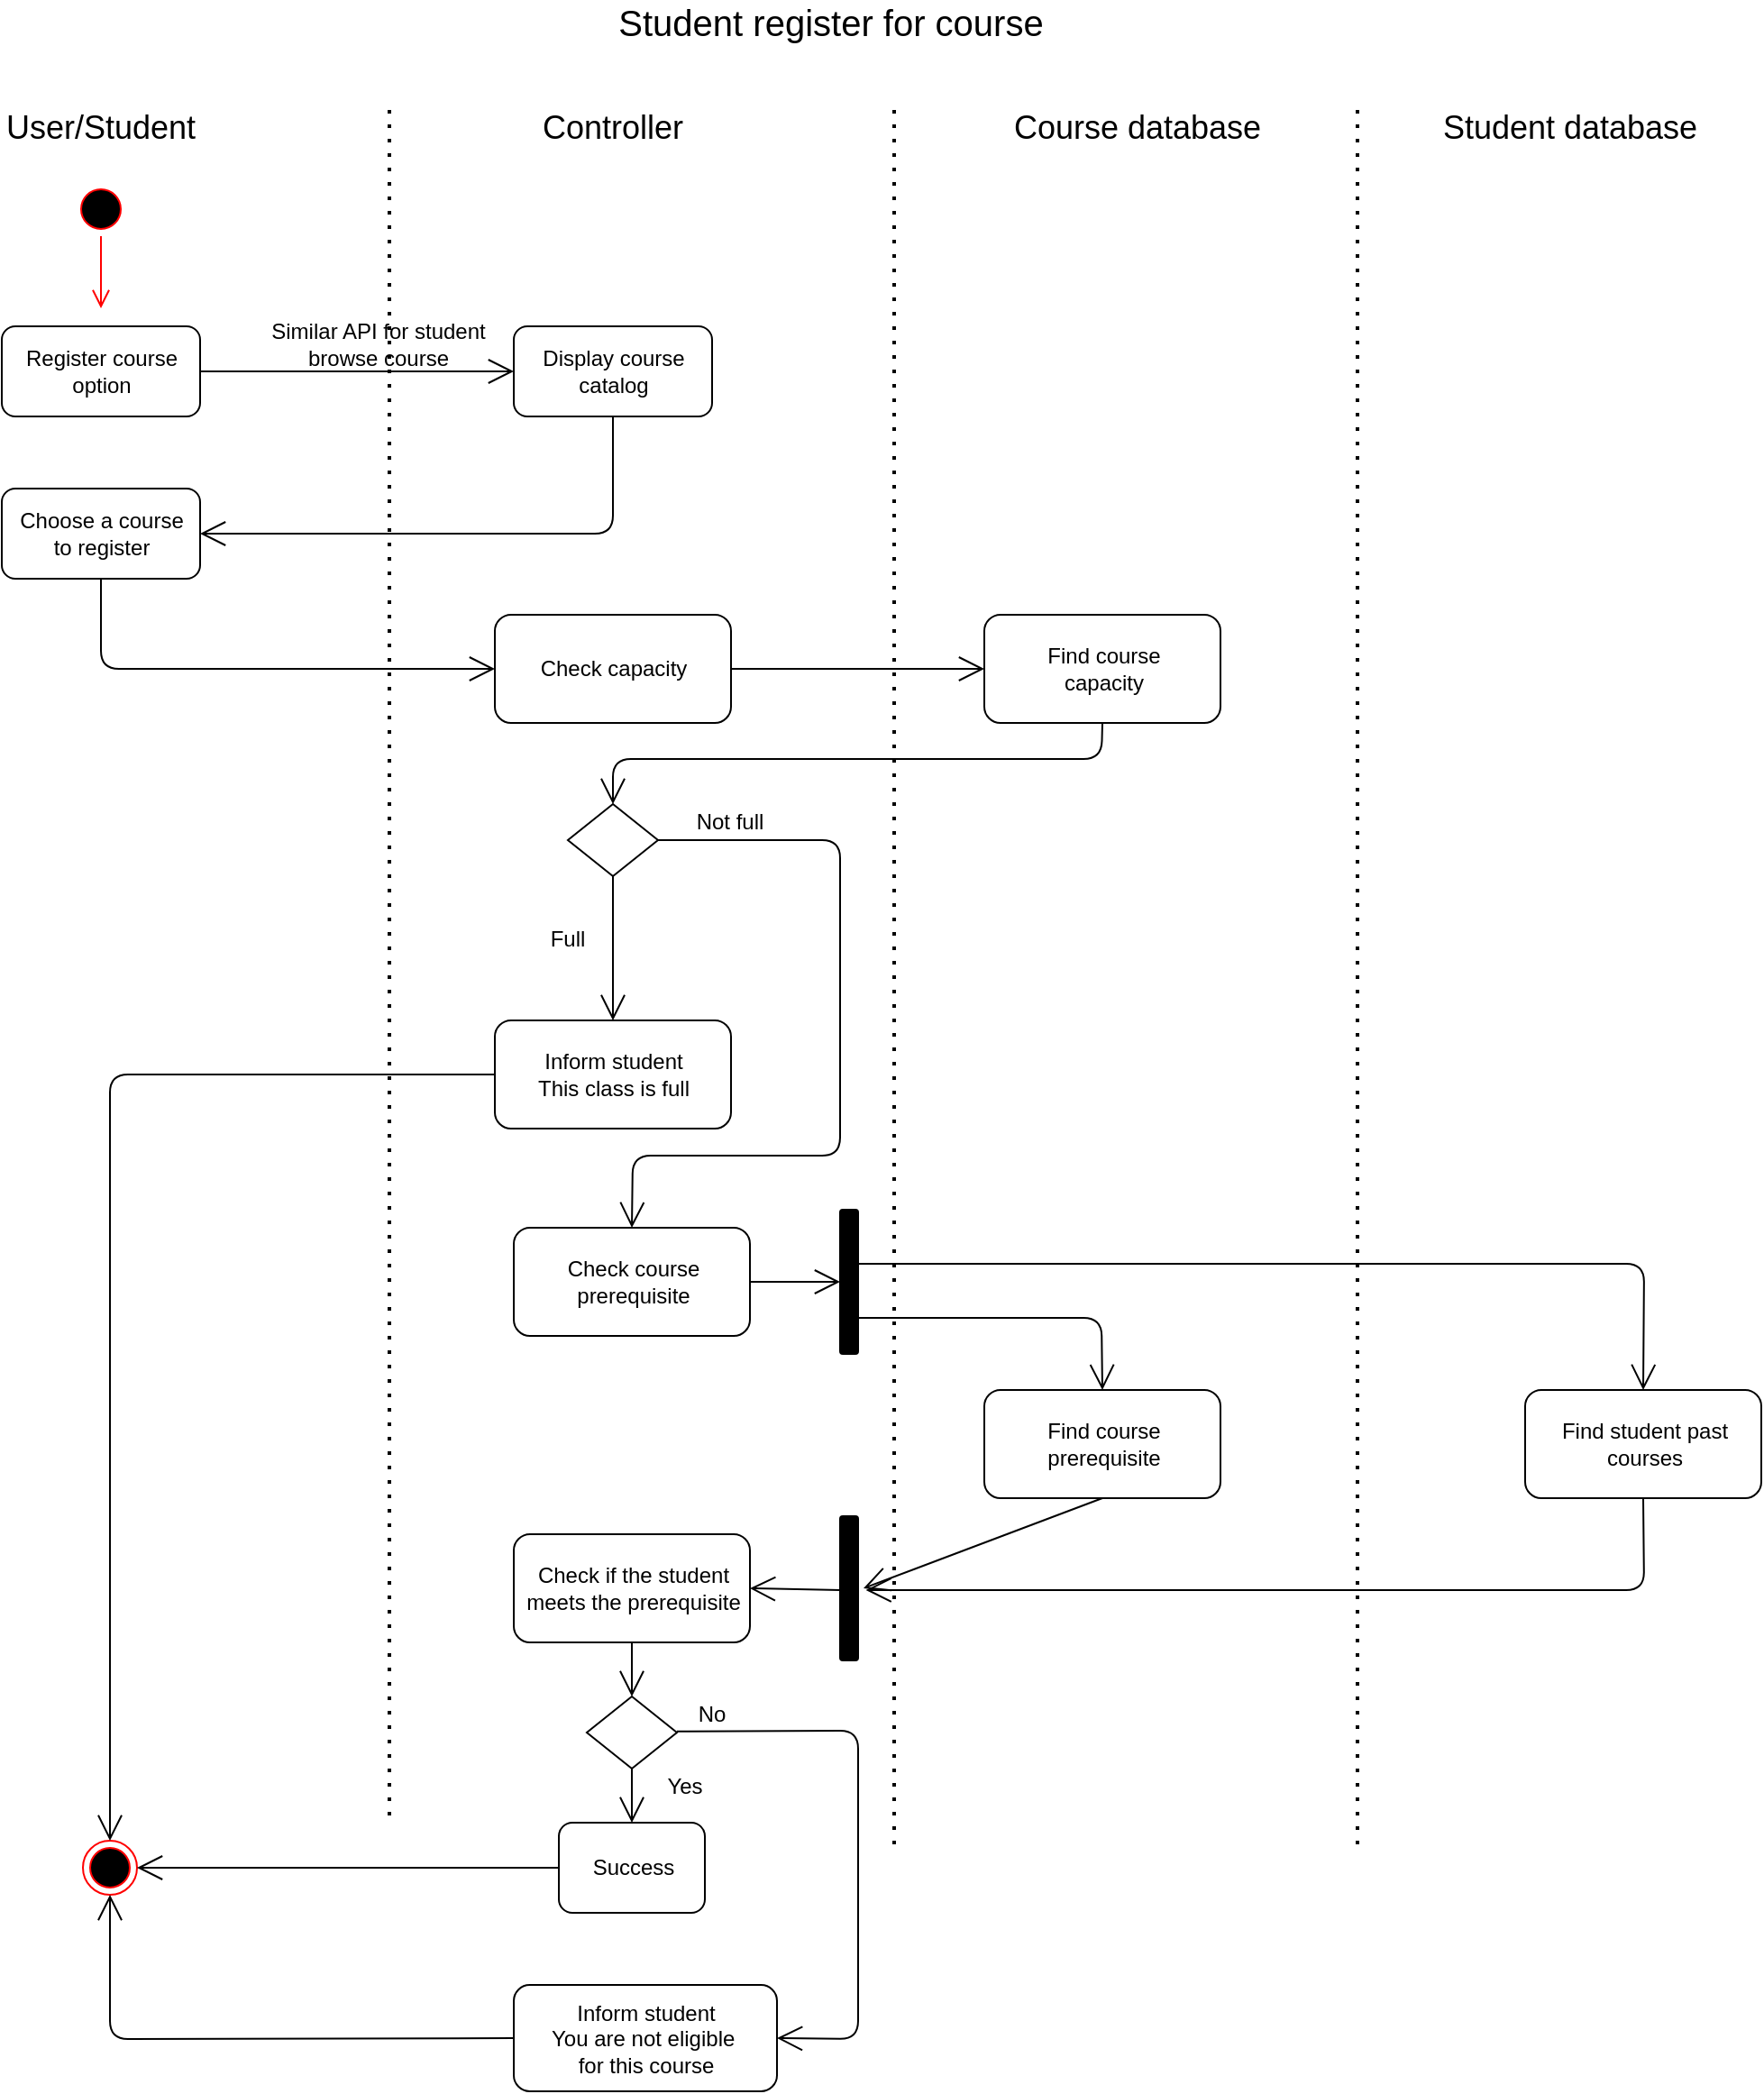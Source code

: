 <mxfile version="13.7.5" type="device"><diagram id="bJvR6DlNhFxQlTZjNbpS" name="Page-1"><mxGraphModel dx="1240" dy="573" grid="1" gridSize="10" guides="1" tooltips="1" connect="1" arrows="1" fold="1" page="1" pageScale="1" pageWidth="827" pageHeight="1169" math="0" shadow="0"><root><mxCell id="0"/><mxCell id="1" parent="0"/><mxCell id="Vd4Y22naGTQQr9IHj9u7-1" value="&lt;font style=&quot;font-size: 20px&quot;&gt;Student register for course&lt;/font&gt;" style="text;html=1;strokeColor=none;fillColor=none;align=center;verticalAlign=middle;whiteSpace=wrap;rounded=0;" vertex="1" parent="1"><mxGeometry x="390" y="21" width="290" height="20" as="geometry"/></mxCell><mxCell id="Vd4Y22naGTQQr9IHj9u7-2" value="&lt;font style=&quot;font-size: 18px&quot;&gt;User/Student&lt;/font&gt;" style="text;html=1;strokeColor=none;fillColor=none;align=center;verticalAlign=middle;whiteSpace=wrap;rounded=0;" vertex="1" parent="1"><mxGeometry x="90" y="80" width="80" height="20" as="geometry"/></mxCell><mxCell id="Vd4Y22naGTQQr9IHj9u7-3" value="&lt;font style=&quot;font-size: 18px&quot;&gt;Controller&lt;/font&gt;" style="text;html=1;strokeColor=none;fillColor=none;align=center;verticalAlign=middle;whiteSpace=wrap;rounded=0;" vertex="1" parent="1"><mxGeometry x="374" y="80" width="80" height="20" as="geometry"/></mxCell><mxCell id="Vd4Y22naGTQQr9IHj9u7-4" value="&lt;span style=&quot;font-size: 18px&quot;&gt;Course database&lt;/span&gt;" style="text;html=1;strokeColor=none;fillColor=none;align=center;verticalAlign=middle;whiteSpace=wrap;rounded=0;" vertex="1" parent="1"><mxGeometry x="630" y="80" width="150" height="20" as="geometry"/></mxCell><mxCell id="Vd4Y22naGTQQr9IHj9u7-5" value="" style="endArrow=none;dashed=1;html=1;dashPattern=1 3;strokeWidth=2;" edge="1" parent="1"><mxGeometry width="50" height="50" relative="1" as="geometry"><mxPoint x="290" y="80" as="sourcePoint"/><mxPoint x="290" y="1031" as="targetPoint"/></mxGeometry></mxCell><mxCell id="Vd4Y22naGTQQr9IHj9u7-6" value="" style="endArrow=none;dashed=1;html=1;dashPattern=1 3;strokeWidth=2;" edge="1" parent="1"><mxGeometry width="50" height="50" relative="1" as="geometry"><mxPoint x="570" y="80" as="sourcePoint"/><mxPoint x="570" y="1043" as="targetPoint"/></mxGeometry></mxCell><mxCell id="Vd4Y22naGTQQr9IHj9u7-10" value="" style="ellipse;html=1;shape=startState;fillColor=#000000;strokeColor=#ff0000;" vertex="1" parent="1"><mxGeometry x="115" y="120" width="30" height="30" as="geometry"/></mxCell><mxCell id="Vd4Y22naGTQQr9IHj9u7-11" value="" style="edgeStyle=orthogonalEdgeStyle;html=1;verticalAlign=bottom;endArrow=open;endSize=8;strokeColor=#ff0000;" edge="1" source="Vd4Y22naGTQQr9IHj9u7-10" parent="1"><mxGeometry relative="1" as="geometry"><mxPoint x="130" y="190" as="targetPoint"/></mxGeometry></mxCell><mxCell id="Vd4Y22naGTQQr9IHj9u7-13" value="Register course &lt;br&gt;option" style="html=1;rounded=1;" vertex="1" parent="1"><mxGeometry x="75" y="200" width="110" height="50" as="geometry"/></mxCell><mxCell id="Vd4Y22naGTQQr9IHj9u7-14" value="Display course &lt;br&gt;catalog" style="html=1;rounded=1;" vertex="1" parent="1"><mxGeometry x="359" y="200" width="110" height="50" as="geometry"/></mxCell><mxCell id="Vd4Y22naGTQQr9IHj9u7-17" value="" style="endArrow=open;endFill=1;endSize=12;html=1;entryX=0;entryY=0.5;entryDx=0;entryDy=0;exitX=1;exitY=0.5;exitDx=0;exitDy=0;" edge="1" parent="1" source="Vd4Y22naGTQQr9IHj9u7-13" target="Vd4Y22naGTQQr9IHj9u7-14"><mxGeometry width="160" relative="1" as="geometry"><mxPoint x="230" y="200" as="sourcePoint"/><mxPoint x="345" y="224.5" as="targetPoint"/></mxGeometry></mxCell><mxCell id="Vd4Y22naGTQQr9IHj9u7-64" value="Similar API for student browse course" style="text;html=1;strokeColor=none;fillColor=none;align=center;verticalAlign=middle;whiteSpace=wrap;rounded=0;" vertex="1" parent="1"><mxGeometry x="209" y="200" width="150" height="20" as="geometry"/></mxCell><mxCell id="Vd4Y22naGTQQr9IHj9u7-66" value="Choose a course&lt;br&gt;to register" style="html=1;rounded=1;" vertex="1" parent="1"><mxGeometry x="75" y="290" width="110" height="50" as="geometry"/></mxCell><mxCell id="Vd4Y22naGTQQr9IHj9u7-67" value="" style="endArrow=open;endFill=1;endSize=12;html=1;entryX=1;entryY=0.5;entryDx=0;entryDy=0;exitX=0.5;exitY=1;exitDx=0;exitDy=0;" edge="1" parent="1" source="Vd4Y22naGTQQr9IHj9u7-14" target="Vd4Y22naGTQQr9IHj9u7-66"><mxGeometry width="160" relative="1" as="geometry"><mxPoint x="195" y="235" as="sourcePoint"/><mxPoint x="369" y="235" as="targetPoint"/><Array as="points"><mxPoint x="414" y="315"/></Array></mxGeometry></mxCell><mxCell id="Vd4Y22naGTQQr9IHj9u7-68" value="Check capacity" style="html=1;rounded=1;" vertex="1" parent="1"><mxGeometry x="348.5" y="360" width="131" height="60" as="geometry"/></mxCell><mxCell id="Vd4Y22naGTQQr9IHj9u7-69" value="" style="endArrow=open;endFill=1;endSize=12;html=1;entryX=0;entryY=0.5;entryDx=0;entryDy=0;exitX=0.5;exitY=1;exitDx=0;exitDy=0;" edge="1" parent="1" source="Vd4Y22naGTQQr9IHj9u7-66" target="Vd4Y22naGTQQr9IHj9u7-68"><mxGeometry width="160" relative="1" as="geometry"><mxPoint x="195" y="235" as="sourcePoint"/><mxPoint x="369" y="235" as="targetPoint"/><Array as="points"><mxPoint x="130" y="390"/></Array></mxGeometry></mxCell><mxCell id="Vd4Y22naGTQQr9IHj9u7-70" value="Find course&lt;br&gt;capacity" style="html=1;rounded=1;" vertex="1" parent="1"><mxGeometry x="620" y="360" width="131" height="60" as="geometry"/></mxCell><mxCell id="Vd4Y22naGTQQr9IHj9u7-71" value="" style="endArrow=open;endFill=1;endSize=12;html=1;exitX=1;exitY=0.5;exitDx=0;exitDy=0;entryX=0;entryY=0.5;entryDx=0;entryDy=0;" edge="1" parent="1" source="Vd4Y22naGTQQr9IHj9u7-68" target="Vd4Y22naGTQQr9IHj9u7-70"><mxGeometry width="160" relative="1" as="geometry"><mxPoint x="320" y="410" as="sourcePoint"/><mxPoint x="480" y="410" as="targetPoint"/></mxGeometry></mxCell><mxCell id="Vd4Y22naGTQQr9IHj9u7-72" value="" style="endArrow=open;endFill=1;endSize=12;html=1;exitX=0.5;exitY=1;exitDx=0;exitDy=0;entryX=0.5;entryY=0;entryDx=0;entryDy=0;" edge="1" parent="1" source="Vd4Y22naGTQQr9IHj9u7-70" target="Vd4Y22naGTQQr9IHj9u7-73"><mxGeometry width="160" relative="1" as="geometry"><mxPoint x="489.5" y="400" as="sourcePoint"/><mxPoint x="630" y="400" as="targetPoint"/><Array as="points"><mxPoint x="685" y="440"/><mxPoint x="414" y="440"/></Array></mxGeometry></mxCell><mxCell id="Vd4Y22naGTQQr9IHj9u7-73" value="" style="rhombus;whiteSpace=wrap;html=1;" vertex="1" parent="1"><mxGeometry x="389" y="465" width="50" height="40" as="geometry"/></mxCell><mxCell id="Vd4Y22naGTQQr9IHj9u7-75" value="&lt;span style=&quot;font-size: 18px&quot;&gt;Student database&lt;/span&gt;" style="text;html=1;strokeColor=none;fillColor=none;align=center;verticalAlign=middle;whiteSpace=wrap;rounded=0;" vertex="1" parent="1"><mxGeometry x="870" y="80" width="150" height="20" as="geometry"/></mxCell><mxCell id="Vd4Y22naGTQQr9IHj9u7-76" value="" style="endArrow=none;dashed=1;html=1;dashPattern=1 3;strokeWidth=2;" edge="1" parent="1"><mxGeometry width="50" height="50" relative="1" as="geometry"><mxPoint x="827.0" y="80" as="sourcePoint"/><mxPoint x="827.0" y="1043" as="targetPoint"/></mxGeometry></mxCell><mxCell id="Vd4Y22naGTQQr9IHj9u7-77" value="Full" style="text;html=1;strokeColor=none;fillColor=none;align=center;verticalAlign=middle;whiteSpace=wrap;rounded=0;" vertex="1" parent="1"><mxGeometry x="348.5" y="530" width="80" height="20" as="geometry"/></mxCell><mxCell id="Vd4Y22naGTQQr9IHj9u7-81" value="Inform student&lt;br&gt;This class is full" style="html=1;rounded=1;" vertex="1" parent="1"><mxGeometry x="348.5" y="585" width="131" height="60" as="geometry"/></mxCell><mxCell id="Vd4Y22naGTQQr9IHj9u7-84" value="Not full" style="text;html=1;strokeColor=none;fillColor=none;align=center;verticalAlign=middle;whiteSpace=wrap;rounded=0;" vertex="1" parent="1"><mxGeometry x="439" y="465" width="80" height="20" as="geometry"/></mxCell><mxCell id="Vd4Y22naGTQQr9IHj9u7-85" value="Check course&lt;br&gt;prerequisite" style="html=1;rounded=1;" vertex="1" parent="1"><mxGeometry x="359" y="700" width="131" height="60" as="geometry"/></mxCell><mxCell id="Vd4Y22naGTQQr9IHj9u7-86" value="" style="endArrow=open;endFill=1;endSize=12;html=1;exitX=1;exitY=0.5;exitDx=0;exitDy=0;entryX=0.5;entryY=0;entryDx=0;entryDy=0;" edge="1" parent="1" source="Vd4Y22naGTQQr9IHj9u7-73" target="Vd4Y22naGTQQr9IHj9u7-85"><mxGeometry width="160" relative="1" as="geometry"><mxPoint x="736.5" y="670.0" as="sourcePoint"/><mxPoint x="490" y="735" as="targetPoint"/><Array as="points"><mxPoint x="540" y="485"/><mxPoint x="540" y="550"/><mxPoint x="540" y="660"/><mxPoint x="425" y="660"/></Array></mxGeometry></mxCell><mxCell id="Vd4Y22naGTQQr9IHj9u7-90" value="" style="endArrow=open;endFill=1;endSize=12;html=1;exitX=0.5;exitY=1;exitDx=0;exitDy=0;entryX=0.5;entryY=0;entryDx=0;entryDy=0;" edge="1" parent="1" source="Vd4Y22naGTQQr9IHj9u7-73" target="Vd4Y22naGTQQr9IHj9u7-81"><mxGeometry width="160" relative="1" as="geometry"><mxPoint x="520" y="550" as="sourcePoint"/><mxPoint x="680" y="550" as="targetPoint"/></mxGeometry></mxCell><mxCell id="Vd4Y22naGTQQr9IHj9u7-91" value="Find course&lt;br&gt;prerequisite" style="html=1;rounded=1;" vertex="1" parent="1"><mxGeometry x="620" y="790" width="131" height="60" as="geometry"/></mxCell><mxCell id="Vd4Y22naGTQQr9IHj9u7-92" value="Find student past&lt;br&gt;courses" style="html=1;rounded=1;" vertex="1" parent="1"><mxGeometry x="920" y="790" width="131" height="60" as="geometry"/></mxCell><mxCell id="Vd4Y22naGTQQr9IHj9u7-93" value="" style="html=1;points=[];perimeter=orthogonalPerimeter;rounded=1;fillColor=#000000;" vertex="1" parent="1"><mxGeometry x="540" y="690" width="10" height="80" as="geometry"/></mxCell><mxCell id="Vd4Y22naGTQQr9IHj9u7-94" value="" style="endArrow=open;endFill=1;endSize=12;html=1;exitX=1;exitY=0.5;exitDx=0;exitDy=0;" edge="1" parent="1" source="Vd4Y22naGTQQr9IHj9u7-85" target="Vd4Y22naGTQQr9IHj9u7-93"><mxGeometry width="160" relative="1" as="geometry"><mxPoint x="500" y="900" as="sourcePoint"/><mxPoint x="660" y="900" as="targetPoint"/></mxGeometry></mxCell><mxCell id="Vd4Y22naGTQQr9IHj9u7-95" value="" style="endArrow=open;endFill=1;endSize=12;html=1;entryX=0.5;entryY=0;entryDx=0;entryDy=0;" edge="1" parent="1" target="Vd4Y22naGTQQr9IHj9u7-91"><mxGeometry width="160" relative="1" as="geometry"><mxPoint x="550" y="750" as="sourcePoint"/><mxPoint x="710" y="750" as="targetPoint"/><Array as="points"><mxPoint x="685" y="750"/></Array></mxGeometry></mxCell><mxCell id="Vd4Y22naGTQQr9IHj9u7-96" value="" style="endArrow=open;endFill=1;endSize=12;html=1;entryX=0.5;entryY=0;entryDx=0;entryDy=0;" edge="1" parent="1" target="Vd4Y22naGTQQr9IHj9u7-92"><mxGeometry width="160" relative="1" as="geometry"><mxPoint x="550" y="720" as="sourcePoint"/><mxPoint x="685.5" y="760" as="targetPoint"/><Array as="points"><mxPoint x="986" y="720"/></Array></mxGeometry></mxCell><mxCell id="Vd4Y22naGTQQr9IHj9u7-97" value="" style="html=1;points=[];perimeter=orthogonalPerimeter;rounded=1;fillColor=#000000;" vertex="1" parent="1"><mxGeometry x="540" y="860" width="10" height="80" as="geometry"/></mxCell><mxCell id="Vd4Y22naGTQQr9IHj9u7-98" value="" style="endArrow=open;endFill=1;endSize=12;html=1;exitX=0.5;exitY=1;exitDx=0;exitDy=0;" edge="1" parent="1" source="Vd4Y22naGTQQr9IHj9u7-91"><mxGeometry width="160" relative="1" as="geometry"><mxPoint x="560" y="760" as="sourcePoint"/><mxPoint x="553" y="900" as="targetPoint"/><Array as="points"/></mxGeometry></mxCell><mxCell id="Vd4Y22naGTQQr9IHj9u7-99" value="" style="endArrow=open;endFill=1;endSize=12;html=1;entryX=1.429;entryY=0.512;entryDx=0;entryDy=0;entryPerimeter=0;exitX=0.5;exitY=1;exitDx=0;exitDy=0;" edge="1" parent="1" source="Vd4Y22naGTQQr9IHj9u7-92" target="Vd4Y22naGTQQr9IHj9u7-97"><mxGeometry width="160" relative="1" as="geometry"><mxPoint x="570" y="770" as="sourcePoint"/><mxPoint x="705.5" y="810" as="targetPoint"/><Array as="points"><mxPoint x="986" y="901"/></Array></mxGeometry></mxCell><mxCell id="Vd4Y22naGTQQr9IHj9u7-100" value="Check if the student&lt;br&gt;meets the prerequisite" style="html=1;rounded=1;" vertex="1" parent="1"><mxGeometry x="359" y="870" width="131" height="60" as="geometry"/></mxCell><mxCell id="Vd4Y22naGTQQr9IHj9u7-101" value="" style="endArrow=open;endFill=1;endSize=12;html=1;exitX=0.018;exitY=0.512;exitDx=0;exitDy=0;exitPerimeter=0;entryX=1;entryY=0.5;entryDx=0;entryDy=0;" edge="1" parent="1" source="Vd4Y22naGTQQr9IHj9u7-97" target="Vd4Y22naGTQQr9IHj9u7-100"><mxGeometry width="160" relative="1" as="geometry"><mxPoint x="500" y="740" as="sourcePoint"/><mxPoint x="550" y="740" as="targetPoint"/></mxGeometry></mxCell><mxCell id="Vd4Y22naGTQQr9IHj9u7-102" value="" style="rhombus;whiteSpace=wrap;html=1;" vertex="1" parent="1"><mxGeometry x="399.5" y="960" width="50" height="40" as="geometry"/></mxCell><mxCell id="Vd4Y22naGTQQr9IHj9u7-103" value="" style="endArrow=open;endFill=1;endSize=12;html=1;exitX=0.5;exitY=1;exitDx=0;exitDy=0;entryX=0.5;entryY=0;entryDx=0;entryDy=0;" edge="1" parent="1" source="Vd4Y22naGTQQr9IHj9u7-100" target="Vd4Y22naGTQQr9IHj9u7-102"><mxGeometry width="160" relative="1" as="geometry"><mxPoint x="500" y="740" as="sourcePoint"/><mxPoint x="550" y="740" as="targetPoint"/></mxGeometry></mxCell><mxCell id="Vd4Y22naGTQQr9IHj9u7-104" value="" style="endArrow=open;endFill=1;endSize=12;html=1;entryX=1;entryY=0.5;entryDx=0;entryDy=0;" edge="1" parent="1" target="Vd4Y22naGTQQr9IHj9u7-106"><mxGeometry width="160" relative="1" as="geometry"><mxPoint x="449.5" y="979.41" as="sourcePoint"/><mxPoint x="609.5" y="979.41" as="targetPoint"/><Array as="points"><mxPoint x="550" y="979"/><mxPoint x="550" y="1150"/></Array></mxGeometry></mxCell><mxCell id="Vd4Y22naGTQQr9IHj9u7-105" value="Success" style="html=1;rounded=1;" vertex="1" parent="1"><mxGeometry x="384" y="1030" width="81" height="50" as="geometry"/></mxCell><mxCell id="Vd4Y22naGTQQr9IHj9u7-106" value="Inform student&lt;br&gt;You are not eligible&amp;nbsp;&lt;br&gt;for this course" style="html=1;rounded=1;" vertex="1" parent="1"><mxGeometry x="359" y="1120" width="146" height="59" as="geometry"/></mxCell><mxCell id="Vd4Y22naGTQQr9IHj9u7-107" value="" style="endArrow=open;endFill=1;endSize=12;html=1;exitX=0.5;exitY=1;exitDx=0;exitDy=0;entryX=0.5;entryY=0;entryDx=0;entryDy=0;" edge="1" parent="1" source="Vd4Y22naGTQQr9IHj9u7-102" target="Vd4Y22naGTQQr9IHj9u7-105"><mxGeometry width="160" relative="1" as="geometry"><mxPoint x="459.5" y="989.41" as="sourcePoint"/><mxPoint x="619.5" y="989.41" as="targetPoint"/></mxGeometry></mxCell><mxCell id="Vd4Y22naGTQQr9IHj9u7-108" value="Yes" style="text;html=1;strokeColor=none;fillColor=none;align=center;verticalAlign=middle;whiteSpace=wrap;rounded=0;" vertex="1" parent="1"><mxGeometry x="414" y="1000" width="80" height="20" as="geometry"/></mxCell><mxCell id="Vd4Y22naGTQQr9IHj9u7-109" value="No" style="text;html=1;strokeColor=none;fillColor=none;align=center;verticalAlign=middle;whiteSpace=wrap;rounded=0;" vertex="1" parent="1"><mxGeometry x="428.5" y="960" width="80" height="20" as="geometry"/></mxCell><mxCell id="Vd4Y22naGTQQr9IHj9u7-117" value="" style="ellipse;html=1;shape=endState;fillColor=#000000;strokeColor=#ff0000;rounded=1;" vertex="1" parent="1"><mxGeometry x="120" y="1040" width="30" height="30" as="geometry"/></mxCell><mxCell id="Vd4Y22naGTQQr9IHj9u7-118" value="" style="endArrow=open;endFill=1;endSize=12;html=1;exitX=0;exitY=0.5;exitDx=0;exitDy=0;entryX=1;entryY=0.5;entryDx=0;entryDy=0;" edge="1" parent="1" source="Vd4Y22naGTQQr9IHj9u7-105" target="Vd4Y22naGTQQr9IHj9u7-117"><mxGeometry width="160" relative="1" as="geometry"><mxPoint x="210" y="800" as="sourcePoint"/><mxPoint x="370" y="800" as="targetPoint"/></mxGeometry></mxCell><mxCell id="Vd4Y22naGTQQr9IHj9u7-119" value="" style="endArrow=open;endFill=1;endSize=12;html=1;exitX=0;exitY=0.5;exitDx=0;exitDy=0;entryX=0.5;entryY=1;entryDx=0;entryDy=0;" edge="1" parent="1" source="Vd4Y22naGTQQr9IHj9u7-106" target="Vd4Y22naGTQQr9IHj9u7-117"><mxGeometry width="160" relative="1" as="geometry"><mxPoint x="394" y="1065" as="sourcePoint"/><mxPoint x="160" y="1065" as="targetPoint"/><Array as="points"><mxPoint x="135" y="1150"/></Array></mxGeometry></mxCell><mxCell id="Vd4Y22naGTQQr9IHj9u7-120" value="" style="endArrow=open;endFill=1;endSize=12;html=1;exitX=0;exitY=0.5;exitDx=0;exitDy=0;entryX=0.5;entryY=0;entryDx=0;entryDy=0;" edge="1" parent="1" source="Vd4Y22naGTQQr9IHj9u7-81" target="Vd4Y22naGTQQr9IHj9u7-117"><mxGeometry width="160" relative="1" as="geometry"><mxPoint x="369" y="1159.5" as="sourcePoint"/><mxPoint x="145" y="1080" as="targetPoint"/><Array as="points"><mxPoint x="135" y="615"/></Array></mxGeometry></mxCell></root></mxGraphModel></diagram></mxfile>